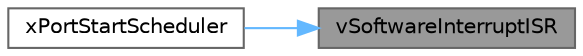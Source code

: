 digraph "vSoftwareInterruptISR"
{
 // LATEX_PDF_SIZE
  bgcolor="transparent";
  edge [fontname=Helvetica,fontsize=10,labelfontname=Helvetica,labelfontsize=10];
  node [fontname=Helvetica,fontsize=10,shape=box,height=0.2,width=0.4];
  rankdir="RL";
  Node1 [id="Node000001",label="vSoftwareInterruptISR",height=0.2,width=0.4,color="gray40", fillcolor="grey60", style="filled", fontcolor="black",tooltip=" "];
  Node1 -> Node2 [id="edge2_Node000001_Node000002",dir="back",color="steelblue1",style="solid",tooltip=" "];
  Node2 [id="Node000002",label="xPortStartScheduler",height=0.2,width=0.4,color="grey40", fillcolor="white", style="filled",URL="$_renesas_2_r_x100_2port_8c.html#ade5a8c6666e7413a0355cc252029c5c6",tooltip=" "];
}
